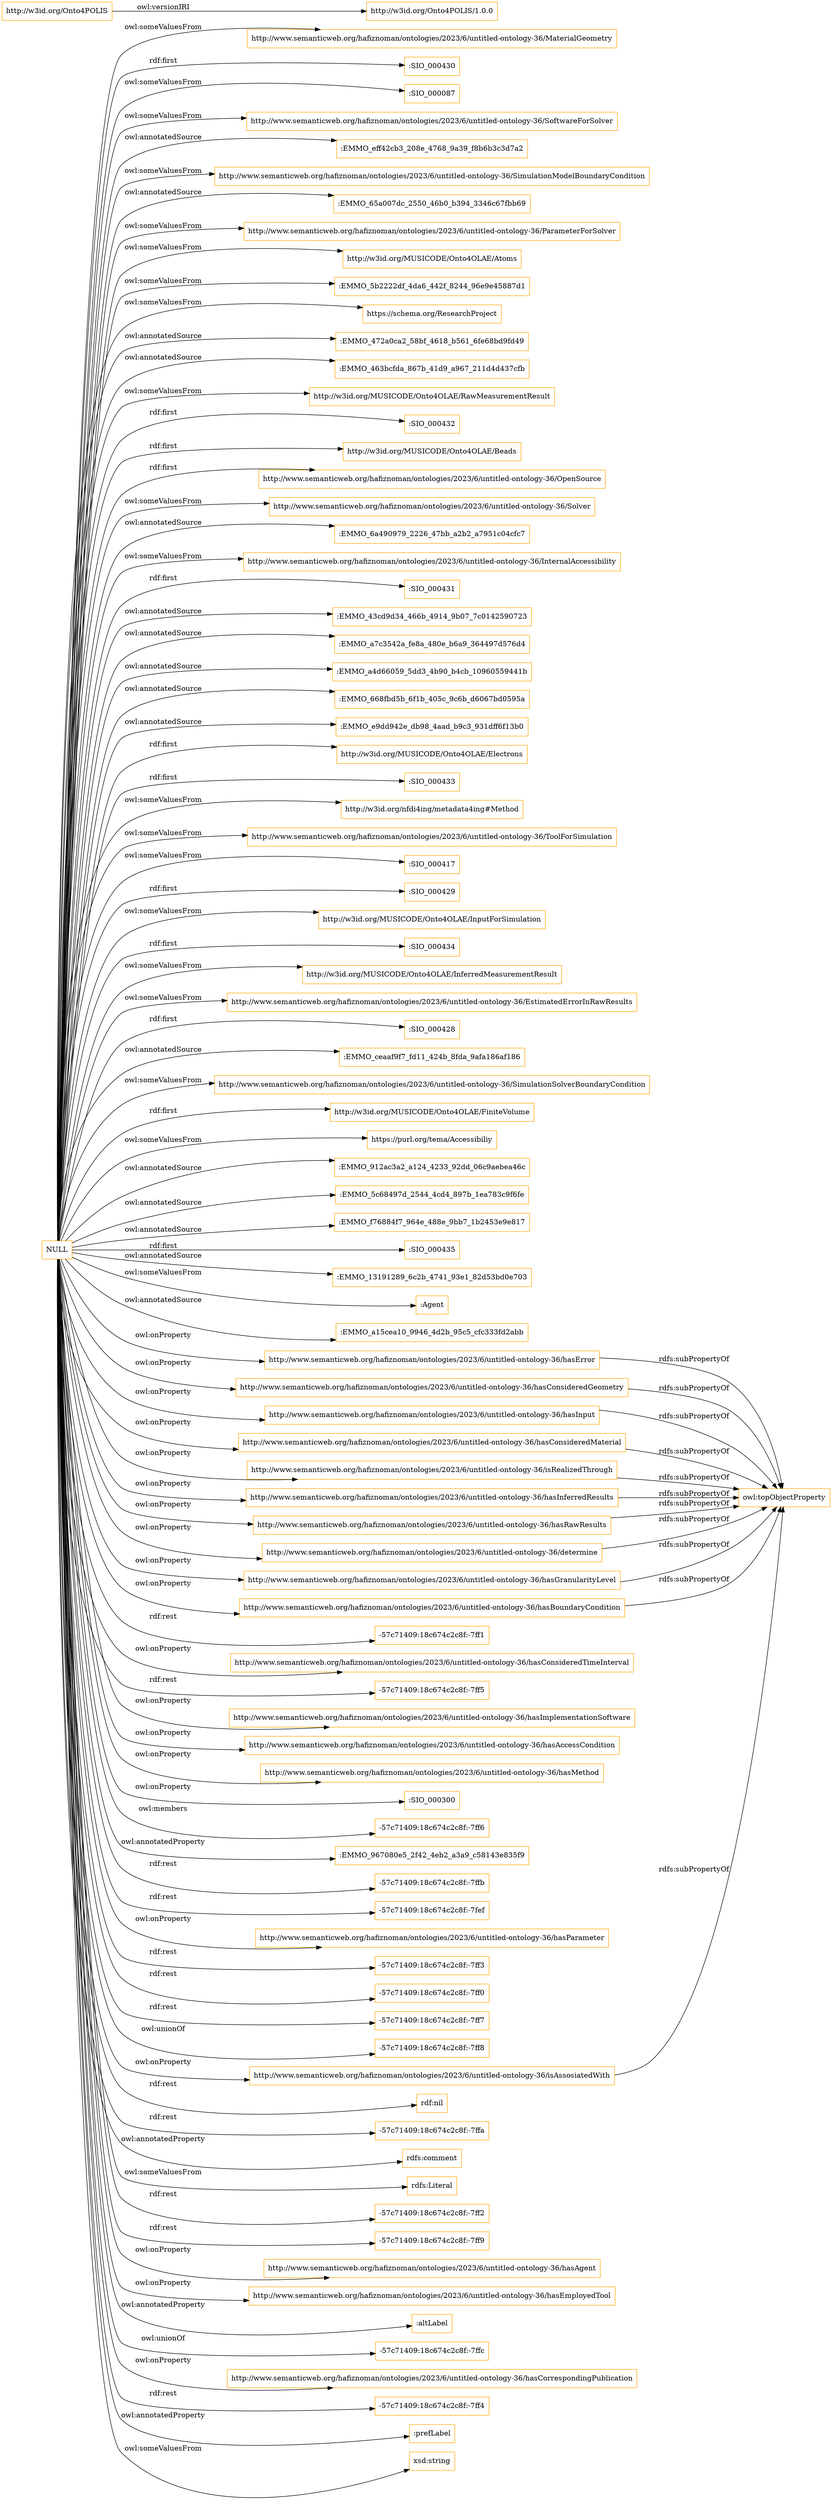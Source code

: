digraph ar2dtool_diagram { 
rankdir=LR;
size="1501"
node [shape = rectangle, color="orange"]; "http://www.semanticweb.org/hafiznoman/ontologies/2023/6/untitled-ontology-36/MaterialGeometry" ":SIO_000430" ":SIO_000087" "http://www.semanticweb.org/hafiznoman/ontologies/2023/6/untitled-ontology-36/SoftwareForSolver" ":EMMO_eff42cb3_208e_4768_9a39_f8b6b3c3d7a2" "http://www.semanticweb.org/hafiznoman/ontologies/2023/6/untitled-ontology-36/SimulationModelBoundaryCondition" ":EMMO_65a007dc_2550_46b0_b394_3346c67fbb69" "http://www.semanticweb.org/hafiznoman/ontologies/2023/6/untitled-ontology-36/ParameterForSolver" "http://w3id.org/MUSICODE/Onto4OLAE/Atoms" ":EMMO_5b2222df_4da6_442f_8244_96e9e45887d1" "https://schema.org/ResearchProject" ":EMMO_472a0ca2_58bf_4618_b561_6fe68bd9fd49" ":EMMO_463bcfda_867b_41d9_a967_211d4d437cfb" "http://w3id.org/MUSICODE/Onto4OLAE/RawMeasurementResult" ":SIO_000432" "http://w3id.org/MUSICODE/Onto4OLAE/Beads" "http://www.semanticweb.org/hafiznoman/ontologies/2023/6/untitled-ontology-36/OpenSource" "http://www.semanticweb.org/hafiznoman/ontologies/2023/6/untitled-ontology-36/Solver" ":EMMO_6a490979_2226_47bb_a2b2_a7951c04cfc7" "http://www.semanticweb.org/hafiznoman/ontologies/2023/6/untitled-ontology-36/InternalAccessibility" ":SIO_000431" ":EMMO_43cd9d34_466b_4914_9b07_7c0142590723" ":EMMO_a7c3542a_fe8a_480e_b6a9_364497d576d4" ":EMMO_a4d66059_5dd3_4b90_b4cb_10960559441b" ":EMMO_668fbd5b_6f1b_405c_9c6b_d6067bd0595a" ":EMMO_e9dd942e_db98_4aad_b9c3_931dff6f13b0" "http://w3id.org/MUSICODE/Onto4OLAE/Electrons" ":SIO_000433" "http://w3id.org/nfdi4ing/metadata4ing#Method" "http://www.semanticweb.org/hafiznoman/ontologies/2023/6/untitled-ontology-36/ToolForSimulation" ":SIO_000417" ":SIO_000429" "http://w3id.org/MUSICODE/Onto4OLAE/InputForSimulation" ":SIO_000434" "http://w3id.org/MUSICODE/Onto4OLAE/InferredMeasurementResult" "http://www.semanticweb.org/hafiznoman/ontologies/2023/6/untitled-ontology-36/EstimatedErrorInRawResults" ":SIO_000428" ":EMMO_ceaaf9f7_fd11_424b_8fda_9afa186af186" "http://www.semanticweb.org/hafiznoman/ontologies/2023/6/untitled-ontology-36/SimulationSolverBoundaryCondition" "http://w3id.org/MUSICODE/Onto4OLAE/FiniteVolume" "https://purl.org/tema/Accessibiliy" ":EMMO_912ac3a2_a124_4233_92dd_06c9aebea46c" ":EMMO_5c68497d_2544_4cd4_897b_1ea783c9f6fe" ":EMMO_f76884f7_964e_488e_9bb7_1b2453e9e817" ":SIO_000435" ":EMMO_13191289_6c2b_4741_93e1_82d53bd0e703" ":Agent" ":EMMO_a15cea10_9946_4d2b_95c5_cfc333fd2abb" ; /*classes style*/
	"http://www.semanticweb.org/hafiznoman/ontologies/2023/6/untitled-ontology-36/hasError" -> "owl:topObjectProperty" [ label = "rdfs:subPropertyOf" ];
	"http://www.semanticweb.org/hafiznoman/ontologies/2023/6/untitled-ontology-36/hasConsideredGeometry" -> "owl:topObjectProperty" [ label = "rdfs:subPropertyOf" ];
	"http://www.semanticweb.org/hafiznoman/ontologies/2023/6/untitled-ontology-36/hasInput" -> "owl:topObjectProperty" [ label = "rdfs:subPropertyOf" ];
	"http://www.semanticweb.org/hafiznoman/ontologies/2023/6/untitled-ontology-36/hasConsideredMaterial" -> "owl:topObjectProperty" [ label = "rdfs:subPropertyOf" ];
	"http://www.semanticweb.org/hafiznoman/ontologies/2023/6/untitled-ontology-36/isRealizedThrough" -> "owl:topObjectProperty" [ label = "rdfs:subPropertyOf" ];
	"http://w3id.org/Onto4POLIS" -> "http://w3id.org/Onto4POLIS/1.0.0" [ label = "owl:versionIRI" ];
	"http://www.semanticweb.org/hafiznoman/ontologies/2023/6/untitled-ontology-36/hasInferredResults" -> "owl:topObjectProperty" [ label = "rdfs:subPropertyOf" ];
	"http://www.semanticweb.org/hafiznoman/ontologies/2023/6/untitled-ontology-36/hasRawResults" -> "owl:topObjectProperty" [ label = "rdfs:subPropertyOf" ];
	"http://www.semanticweb.org/hafiznoman/ontologies/2023/6/untitled-ontology-36/determine" -> "owl:topObjectProperty" [ label = "rdfs:subPropertyOf" ];
	"http://www.semanticweb.org/hafiznoman/ontologies/2023/6/untitled-ontology-36/hasGranularityLevel" -> "owl:topObjectProperty" [ label = "rdfs:subPropertyOf" ];
	"http://www.semanticweb.org/hafiznoman/ontologies/2023/6/untitled-ontology-36/hasBoundaryCondition" -> "owl:topObjectProperty" [ label = "rdfs:subPropertyOf" ];
	"NULL" -> "-57c71409:18c674c2c8f:-7ff1" [ label = "rdf:rest" ];
	"NULL" -> "http://www.semanticweb.org/hafiznoman/ontologies/2023/6/untitled-ontology-36/determine" [ label = "owl:onProperty" ];
	"NULL" -> "http://w3id.org/MUSICODE/Onto4OLAE/FiniteVolume" [ label = "rdf:first" ];
	"NULL" -> "http://www.semanticweb.org/hafiznoman/ontologies/2023/6/untitled-ontology-36/hasConsideredTimeInterval" [ label = "owl:onProperty" ];
	"NULL" -> ":EMMO_463bcfda_867b_41d9_a967_211d4d437cfb" [ label = "owl:annotatedSource" ];
	"NULL" -> "https://schema.org/ResearchProject" [ label = "owl:someValuesFrom" ];
	"NULL" -> "http://www.semanticweb.org/hafiznoman/ontologies/2023/6/untitled-ontology-36/isRealizedThrough" [ label = "owl:onProperty" ];
	"NULL" -> "http://www.semanticweb.org/hafiznoman/ontologies/2023/6/untitled-ontology-36/hasError" [ label = "owl:onProperty" ];
	"NULL" -> "http://www.semanticweb.org/hafiznoman/ontologies/2023/6/untitled-ontology-36/hasGranularityLevel" [ label = "owl:onProperty" ];
	"NULL" -> ":EMMO_472a0ca2_58bf_4618_b561_6fe68bd9fd49" [ label = "owl:annotatedSource" ];
	"NULL" -> ":EMMO_13191289_6c2b_4741_93e1_82d53bd0e703" [ label = "owl:annotatedSource" ];
	"NULL" -> "-57c71409:18c674c2c8f:-7ff5" [ label = "rdf:rest" ];
	"NULL" -> "http://www.semanticweb.org/hafiznoman/ontologies/2023/6/untitled-ontology-36/ToolForSimulation" [ label = "owl:someValuesFrom" ];
	"NULL" -> "http://www.semanticweb.org/hafiznoman/ontologies/2023/6/untitled-ontology-36/hasImplementationSoftware" [ label = "owl:onProperty" ];
	"NULL" -> "http://w3id.org/MUSICODE/Onto4OLAE/Atoms" [ label = "owl:someValuesFrom" ];
	"NULL" -> "http://w3id.org/MUSICODE/Onto4OLAE/Beads" [ label = "rdf:first" ];
	"NULL" -> "http://www.semanticweb.org/hafiznoman/ontologies/2023/6/untitled-ontology-36/hasAccessCondition" [ label = "owl:onProperty" ];
	"NULL" -> ":EMMO_eff42cb3_208e_4768_9a39_f8b6b3c3d7a2" [ label = "owl:annotatedSource" ];
	"NULL" -> ":EMMO_6a490979_2226_47bb_a2b2_a7951c04cfc7" [ label = "owl:annotatedSource" ];
	"NULL" -> ":EMMO_ceaaf9f7_fd11_424b_8fda_9afa186af186" [ label = "owl:annotatedSource" ];
	"NULL" -> "http://w3id.org/MUSICODE/Onto4OLAE/RawMeasurementResult" [ label = "owl:someValuesFrom" ];
	"NULL" -> "http://www.semanticweb.org/hafiznoman/ontologies/2023/6/untitled-ontology-36/SimulationModelBoundaryCondition" [ label = "owl:someValuesFrom" ];
	"NULL" -> ":Agent" [ label = "owl:someValuesFrom" ];
	"NULL" -> "http://www.semanticweb.org/hafiznoman/ontologies/2023/6/untitled-ontology-36/hasMethod" [ label = "owl:onProperty" ];
	"NULL" -> ":EMMO_a15cea10_9946_4d2b_95c5_cfc333fd2abb" [ label = "owl:annotatedSource" ];
	"NULL" -> ":SIO_000300" [ label = "owl:onProperty" ];
	"NULL" -> ":SIO_000431" [ label = "rdf:first" ];
	"NULL" -> "-57c71409:18c674c2c8f:-7ff6" [ label = "owl:members" ];
	"NULL" -> ":EMMO_967080e5_2f42_4eb2_a3a9_c58143e835f9" [ label = "owl:annotatedProperty" ];
	"NULL" -> "-57c71409:18c674c2c8f:-7ffb" [ label = "rdf:rest" ];
	"NULL" -> ":SIO_000432" [ label = "rdf:first" ];
	"NULL" -> "http://www.semanticweb.org/hafiznoman/ontologies/2023/6/untitled-ontology-36/hasBoundaryCondition" [ label = "owl:onProperty" ];
	"NULL" -> "-57c71409:18c674c2c8f:-7fef" [ label = "rdf:rest" ];
	"NULL" -> "http://www.semanticweb.org/hafiznoman/ontologies/2023/6/untitled-ontology-36/hasParameter" [ label = "owl:onProperty" ];
	"NULL" -> "-57c71409:18c674c2c8f:-7ff3" [ label = "rdf:rest" ];
	"NULL" -> "http://www.semanticweb.org/hafiznoman/ontologies/2023/6/untitled-ontology-36/SimulationSolverBoundaryCondition" [ label = "owl:someValuesFrom" ];
	"NULL" -> "http://w3id.org/MUSICODE/Onto4OLAE/Electrons" [ label = "rdf:first" ];
	"NULL" -> "-57c71409:18c674c2c8f:-7ff0" [ label = "rdf:rest" ];
	"NULL" -> "-57c71409:18c674c2c8f:-7ff7" [ label = "rdf:rest" ];
	"NULL" -> ":EMMO_e9dd942e_db98_4aad_b9c3_931dff6f13b0" [ label = "owl:annotatedSource" ];
	"NULL" -> "-57c71409:18c674c2c8f:-7ff8" [ label = "owl:unionOf" ];
	"NULL" -> "http://www.semanticweb.org/hafiznoman/ontologies/2023/6/untitled-ontology-36/hasConsideredGeometry" [ label = "owl:onProperty" ];
	"NULL" -> "http://www.semanticweb.org/hafiznoman/ontologies/2023/6/untitled-ontology-36/isAssosiatedWith" [ label = "owl:onProperty" ];
	"NULL" -> "http://www.semanticweb.org/hafiznoman/ontologies/2023/6/untitled-ontology-36/hasRawResults" [ label = "owl:onProperty" ];
	"NULL" -> "http://w3id.org/MUSICODE/Onto4OLAE/InferredMeasurementResult" [ label = "owl:someValuesFrom" ];
	"NULL" -> "http://www.semanticweb.org/hafiznoman/ontologies/2023/6/untitled-ontology-36/hasInferredResults" [ label = "owl:onProperty" ];
	"NULL" -> ":EMMO_65a007dc_2550_46b0_b394_3346c67fbb69" [ label = "owl:annotatedSource" ];
	"NULL" -> ":SIO_000087" [ label = "owl:someValuesFrom" ];
	"NULL" -> ":EMMO_a4d66059_5dd3_4b90_b4cb_10960559441b" [ label = "owl:annotatedSource" ];
	"NULL" -> "rdf:nil" [ label = "rdf:rest" ];
	"NULL" -> ":EMMO_5c68497d_2544_4cd4_897b_1ea783c9f6fe" [ label = "owl:annotatedSource" ];
	"NULL" -> ":SIO_000430" [ label = "rdf:first" ];
	"NULL" -> ":EMMO_43cd9d34_466b_4914_9b07_7c0142590723" [ label = "owl:annotatedSource" ];
	"NULL" -> "http://www.semanticweb.org/hafiznoman/ontologies/2023/6/untitled-ontology-36/Solver" [ label = "owl:someValuesFrom" ];
	"NULL" -> "-57c71409:18c674c2c8f:-7ffa" [ label = "rdf:rest" ];
	"NULL" -> "rdfs:comment" [ label = "owl:annotatedProperty" ];
	"NULL" -> ":SIO_000435" [ label = "rdf:first" ];
	"NULL" -> "rdfs:Literal" [ label = "owl:someValuesFrom" ];
	"NULL" -> "-57c71409:18c674c2c8f:-7ff2" [ label = "rdf:rest" ];
	"NULL" -> ":SIO_000428" [ label = "rdf:first" ];
	"NULL" -> "-57c71409:18c674c2c8f:-7ff9" [ label = "rdf:rest" ];
	"NULL" -> ":SIO_000429" [ label = "rdf:first" ];
	"NULL" -> "http://www.semanticweb.org/hafiznoman/ontologies/2023/6/untitled-ontology-36/hasAgent" [ label = "owl:onProperty" ];
	"NULL" -> "https://purl.org/tema/Accessibiliy" [ label = "owl:someValuesFrom" ];
	"NULL" -> "http://www.semanticweb.org/hafiznoman/ontologies/2023/6/untitled-ontology-36/hasEmployedTool" [ label = "owl:onProperty" ];
	"NULL" -> ":altLabel" [ label = "owl:annotatedProperty" ];
	"NULL" -> "http://www.semanticweb.org/hafiznoman/ontologies/2023/6/untitled-ontology-36/SoftwareForSolver" [ label = "owl:someValuesFrom" ];
	"NULL" -> ":EMMO_a7c3542a_fe8a_480e_b6a9_364497d576d4" [ label = "owl:annotatedSource" ];
	"NULL" -> "http://www.semanticweb.org/hafiznoman/ontologies/2023/6/untitled-ontology-36/EstimatedErrorInRawResults" [ label = "owl:someValuesFrom" ];
	"NULL" -> "http://www.semanticweb.org/hafiznoman/ontologies/2023/6/untitled-ontology-36/InternalAccessibility" [ label = "owl:someValuesFrom" ];
	"NULL" -> ":EMMO_912ac3a2_a124_4233_92dd_06c9aebea46c" [ label = "owl:annotatedSource" ];
	"NULL" -> "-57c71409:18c674c2c8f:-7ffc" [ label = "owl:unionOf" ];
	"NULL" -> "http://www.semanticweb.org/hafiznoman/ontologies/2023/6/untitled-ontology-36/ParameterForSolver" [ label = "owl:someValuesFrom" ];
	"NULL" -> "http://www.semanticweb.org/hafiznoman/ontologies/2023/6/untitled-ontology-36/hasInput" [ label = "owl:onProperty" ];
	"NULL" -> "http://www.semanticweb.org/hafiznoman/ontologies/2023/6/untitled-ontology-36/hasCorrespondingPublication" [ label = "owl:onProperty" ];
	"NULL" -> "http://www.semanticweb.org/hafiznoman/ontologies/2023/6/untitled-ontology-36/OpenSource" [ label = "rdf:first" ];
	"NULL" -> ":SIO_000417" [ label = "owl:someValuesFrom" ];
	"NULL" -> "http://www.semanticweb.org/hafiznoman/ontologies/2023/6/untitled-ontology-36/MaterialGeometry" [ label = "owl:someValuesFrom" ];
	"NULL" -> ":EMMO_5b2222df_4da6_442f_8244_96e9e45887d1" [ label = "owl:someValuesFrom" ];
	"NULL" -> ":SIO_000433" [ label = "rdf:first" ];
	"NULL" -> ":SIO_000434" [ label = "rdf:first" ];
	"NULL" -> "-57c71409:18c674c2c8f:-7ff4" [ label = "rdf:rest" ];
	"NULL" -> "http://www.semanticweb.org/hafiznoman/ontologies/2023/6/untitled-ontology-36/hasConsideredMaterial" [ label = "owl:onProperty" ];
	"NULL" -> "http://w3id.org/nfdi4ing/metadata4ing#Method" [ label = "owl:someValuesFrom" ];
	"NULL" -> "http://w3id.org/MUSICODE/Onto4OLAE/InputForSimulation" [ label = "owl:someValuesFrom" ];
	"NULL" -> ":prefLabel" [ label = "owl:annotatedProperty" ];
	"NULL" -> ":EMMO_f76884f7_964e_488e_9bb7_1b2453e9e817" [ label = "owl:annotatedSource" ];
	"NULL" -> "xsd:string" [ label = "owl:someValuesFrom" ];
	"NULL" -> ":EMMO_668fbd5b_6f1b_405c_9c6b_d6067bd0595a" [ label = "owl:annotatedSource" ];
	"http://www.semanticweb.org/hafiznoman/ontologies/2023/6/untitled-ontology-36/isAssosiatedWith" -> "owl:topObjectProperty" [ label = "rdfs:subPropertyOf" ];

}
